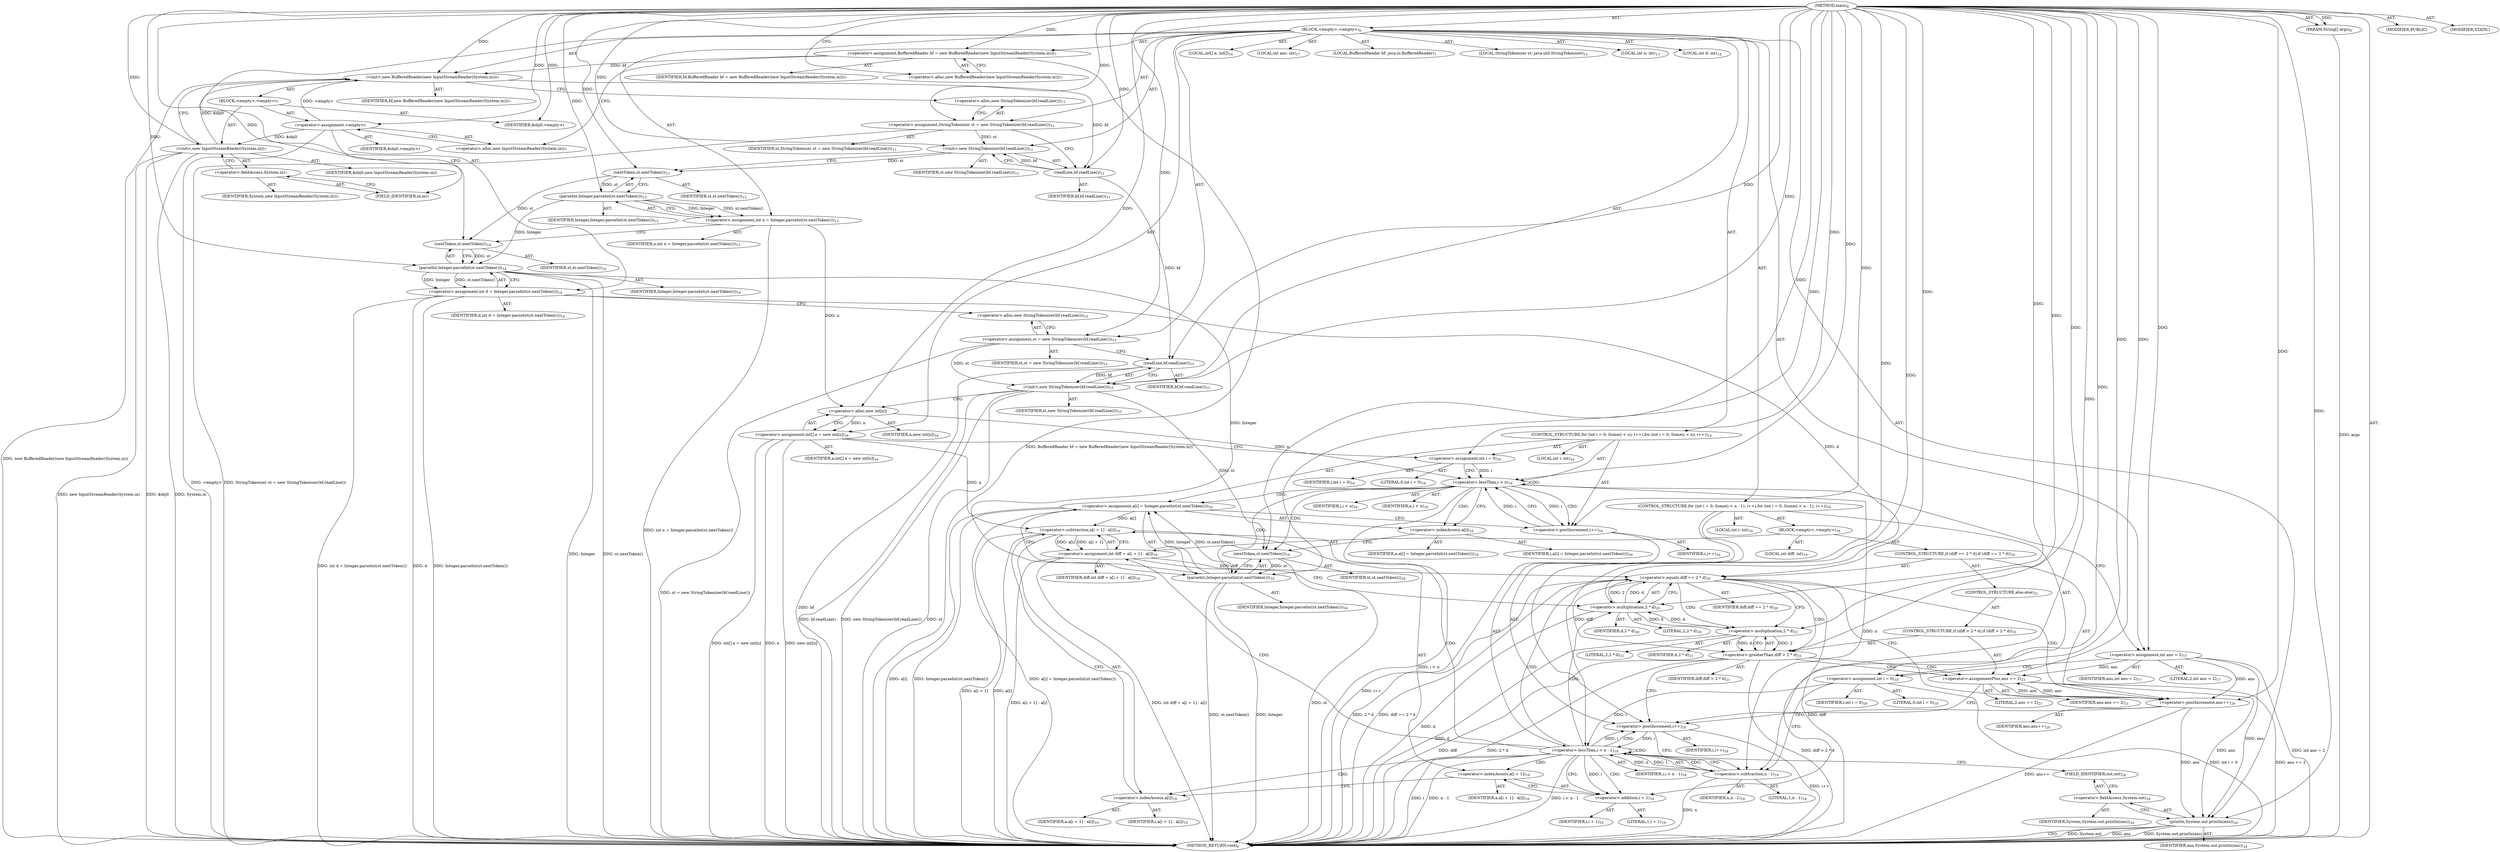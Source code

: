 digraph "main" {  
"22" [label = <(METHOD,main)<SUB>6</SUB>> ]
"23" [label = <(PARAM,String[] args)<SUB>6</SUB>> ]
"24" [label = <(BLOCK,&lt;empty&gt;,&lt;empty&gt;)<SUB>6</SUB>> ]
"4" [label = <(LOCAL,BufferedReader bf: java.io.BufferedReader)<SUB>7</SUB>> ]
"25" [label = <(&lt;operator&gt;.assignment,BufferedReader bf = new BufferedReader(new InputStreamReader(System.in)))<SUB>7</SUB>> ]
"26" [label = <(IDENTIFIER,bf,BufferedReader bf = new BufferedReader(new InputStreamReader(System.in)))<SUB>7</SUB>> ]
"27" [label = <(&lt;operator&gt;.alloc,new BufferedReader(new InputStreamReader(System.in)))<SUB>7</SUB>> ]
"28" [label = <(&lt;init&gt;,new BufferedReader(new InputStreamReader(System.in)))<SUB>7</SUB>> ]
"3" [label = <(IDENTIFIER,bf,new BufferedReader(new InputStreamReader(System.in)))<SUB>7</SUB>> ]
"29" [label = <(BLOCK,&lt;empty&gt;,&lt;empty&gt;)<SUB>7</SUB>> ]
"30" [label = <(&lt;operator&gt;.assignment,&lt;empty&gt;)> ]
"31" [label = <(IDENTIFIER,$obj0,&lt;empty&gt;)> ]
"32" [label = <(&lt;operator&gt;.alloc,new InputStreamReader(System.in))<SUB>7</SUB>> ]
"33" [label = <(&lt;init&gt;,new InputStreamReader(System.in))<SUB>7</SUB>> ]
"34" [label = <(IDENTIFIER,$obj0,new InputStreamReader(System.in))> ]
"35" [label = <(&lt;operator&gt;.fieldAccess,System.in)<SUB>7</SUB>> ]
"36" [label = <(IDENTIFIER,System,new InputStreamReader(System.in))<SUB>7</SUB>> ]
"37" [label = <(FIELD_IDENTIFIER,in,in)<SUB>7</SUB>> ]
"38" [label = <(IDENTIFIER,$obj0,&lt;empty&gt;)> ]
"6" [label = <(LOCAL,StringTokenizer st: java.util.StringTokenizer)<SUB>11</SUB>> ]
"39" [label = <(&lt;operator&gt;.assignment,StringTokenizer st = new StringTokenizer(bf.readLine()))<SUB>11</SUB>> ]
"40" [label = <(IDENTIFIER,st,StringTokenizer st = new StringTokenizer(bf.readLine()))<SUB>11</SUB>> ]
"41" [label = <(&lt;operator&gt;.alloc,new StringTokenizer(bf.readLine()))<SUB>11</SUB>> ]
"42" [label = <(&lt;init&gt;,new StringTokenizer(bf.readLine()))<SUB>11</SUB>> ]
"5" [label = <(IDENTIFIER,st,new StringTokenizer(bf.readLine()))<SUB>11</SUB>> ]
"43" [label = <(readLine,bf.readLine())<SUB>11</SUB>> ]
"44" [label = <(IDENTIFIER,bf,bf.readLine())<SUB>11</SUB>> ]
"45" [label = <(LOCAL,int n: int)<SUB>13</SUB>> ]
"46" [label = <(&lt;operator&gt;.assignment,int n = Integer.parseInt(st.nextToken()))<SUB>13</SUB>> ]
"47" [label = <(IDENTIFIER,n,int n = Integer.parseInt(st.nextToken()))<SUB>13</SUB>> ]
"48" [label = <(parseInt,Integer.parseInt(st.nextToken()))<SUB>13</SUB>> ]
"49" [label = <(IDENTIFIER,Integer,Integer.parseInt(st.nextToken()))<SUB>13</SUB>> ]
"50" [label = <(nextToken,st.nextToken())<SUB>13</SUB>> ]
"51" [label = <(IDENTIFIER,st,st.nextToken())<SUB>13</SUB>> ]
"52" [label = <(LOCAL,int d: int)<SUB>14</SUB>> ]
"53" [label = <(&lt;operator&gt;.assignment,int d = Integer.parseInt(st.nextToken()))<SUB>14</SUB>> ]
"54" [label = <(IDENTIFIER,d,int d = Integer.parseInt(st.nextToken()))<SUB>14</SUB>> ]
"55" [label = <(parseInt,Integer.parseInt(st.nextToken()))<SUB>14</SUB>> ]
"56" [label = <(IDENTIFIER,Integer,Integer.parseInt(st.nextToken()))<SUB>14</SUB>> ]
"57" [label = <(nextToken,st.nextToken())<SUB>14</SUB>> ]
"58" [label = <(IDENTIFIER,st,st.nextToken())<SUB>14</SUB>> ]
"59" [label = <(&lt;operator&gt;.assignment,st = new StringTokenizer(bf.readLine()))<SUB>15</SUB>> ]
"60" [label = <(IDENTIFIER,st,st = new StringTokenizer(bf.readLine()))<SUB>15</SUB>> ]
"61" [label = <(&lt;operator&gt;.alloc,new StringTokenizer(bf.readLine()))<SUB>15</SUB>> ]
"62" [label = <(&lt;init&gt;,new StringTokenizer(bf.readLine()))<SUB>15</SUB>> ]
"7" [label = <(IDENTIFIER,st,new StringTokenizer(bf.readLine()))<SUB>15</SUB>> ]
"63" [label = <(readLine,bf.readLine())<SUB>15</SUB>> ]
"64" [label = <(IDENTIFIER,bf,bf.readLine())<SUB>15</SUB>> ]
"65" [label = <(LOCAL,int[] a: int[])<SUB>16</SUB>> ]
"66" [label = <(&lt;operator&gt;.assignment,int[] a = new int[n])<SUB>16</SUB>> ]
"67" [label = <(IDENTIFIER,a,int[] a = new int[n])<SUB>16</SUB>> ]
"68" [label = <(&lt;operator&gt;.alloc,new int[n])> ]
"69" [label = <(IDENTIFIER,n,new int[n])<SUB>16</SUB>> ]
"70" [label = <(CONTROL_STRUCTURE,for (int i = 0; Some(i &lt; n); i++),for (int i = 0; Some(i &lt; n); i++))<SUB>16</SUB>> ]
"71" [label = <(LOCAL,int i: int)<SUB>16</SUB>> ]
"72" [label = <(&lt;operator&gt;.assignment,int i = 0)<SUB>16</SUB>> ]
"73" [label = <(IDENTIFIER,i,int i = 0)<SUB>16</SUB>> ]
"74" [label = <(LITERAL,0,int i = 0)<SUB>16</SUB>> ]
"75" [label = <(&lt;operator&gt;.lessThan,i &lt; n)<SUB>16</SUB>> ]
"76" [label = <(IDENTIFIER,i,i &lt; n)<SUB>16</SUB>> ]
"77" [label = <(IDENTIFIER,n,i &lt; n)<SUB>16</SUB>> ]
"78" [label = <(&lt;operator&gt;.postIncrement,i++)<SUB>16</SUB>> ]
"79" [label = <(IDENTIFIER,i,i++)<SUB>16</SUB>> ]
"80" [label = <(&lt;operator&gt;.assignment,a[i] = Integer.parseInt(st.nextToken()))<SUB>16</SUB>> ]
"81" [label = <(&lt;operator&gt;.indexAccess,a[i])<SUB>16</SUB>> ]
"82" [label = <(IDENTIFIER,a,a[i] = Integer.parseInt(st.nextToken()))<SUB>16</SUB>> ]
"83" [label = <(IDENTIFIER,i,a[i] = Integer.parseInt(st.nextToken()))<SUB>16</SUB>> ]
"84" [label = <(parseInt,Integer.parseInt(st.nextToken()))<SUB>16</SUB>> ]
"85" [label = <(IDENTIFIER,Integer,Integer.parseInt(st.nextToken()))<SUB>16</SUB>> ]
"86" [label = <(nextToken,st.nextToken())<SUB>16</SUB>> ]
"87" [label = <(IDENTIFIER,st,st.nextToken())<SUB>16</SUB>> ]
"88" [label = <(LOCAL,int ans: int)<SUB>17</SUB>> ]
"89" [label = <(&lt;operator&gt;.assignment,int ans = 2)<SUB>17</SUB>> ]
"90" [label = <(IDENTIFIER,ans,int ans = 2)<SUB>17</SUB>> ]
"91" [label = <(LITERAL,2,int ans = 2)<SUB>17</SUB>> ]
"92" [label = <(CONTROL_STRUCTURE,for (int i = 0; Some(i &lt; n - 1); i++),for (int i = 0; Some(i &lt; n - 1); i++))<SUB>18</SUB>> ]
"93" [label = <(LOCAL,int i: int)<SUB>18</SUB>> ]
"94" [label = <(&lt;operator&gt;.assignment,int i = 0)<SUB>18</SUB>> ]
"95" [label = <(IDENTIFIER,i,int i = 0)<SUB>18</SUB>> ]
"96" [label = <(LITERAL,0,int i = 0)<SUB>18</SUB>> ]
"97" [label = <(&lt;operator&gt;.lessThan,i &lt; n - 1)<SUB>18</SUB>> ]
"98" [label = <(IDENTIFIER,i,i &lt; n - 1)<SUB>18</SUB>> ]
"99" [label = <(&lt;operator&gt;.subtraction,n - 1)<SUB>18</SUB>> ]
"100" [label = <(IDENTIFIER,n,n - 1)<SUB>18</SUB>> ]
"101" [label = <(LITERAL,1,n - 1)<SUB>18</SUB>> ]
"102" [label = <(&lt;operator&gt;.postIncrement,i++)<SUB>18</SUB>> ]
"103" [label = <(IDENTIFIER,i,i++)<SUB>18</SUB>> ]
"104" [label = <(BLOCK,&lt;empty&gt;,&lt;empty&gt;)<SUB>18</SUB>> ]
"105" [label = <(LOCAL,int diff: int)<SUB>19</SUB>> ]
"106" [label = <(&lt;operator&gt;.assignment,int diff = a[i + 1] - a[i])<SUB>19</SUB>> ]
"107" [label = <(IDENTIFIER,diff,int diff = a[i + 1] - a[i])<SUB>19</SUB>> ]
"108" [label = <(&lt;operator&gt;.subtraction,a[i + 1] - a[i])<SUB>19</SUB>> ]
"109" [label = <(&lt;operator&gt;.indexAccess,a[i + 1])<SUB>19</SUB>> ]
"110" [label = <(IDENTIFIER,a,a[i + 1] - a[i])<SUB>19</SUB>> ]
"111" [label = <(&lt;operator&gt;.addition,i + 1)<SUB>19</SUB>> ]
"112" [label = <(IDENTIFIER,i,i + 1)<SUB>19</SUB>> ]
"113" [label = <(LITERAL,1,i + 1)<SUB>19</SUB>> ]
"114" [label = <(&lt;operator&gt;.indexAccess,a[i])<SUB>19</SUB>> ]
"115" [label = <(IDENTIFIER,a,a[i + 1] - a[i])<SUB>19</SUB>> ]
"116" [label = <(IDENTIFIER,i,a[i + 1] - a[i])<SUB>19</SUB>> ]
"117" [label = <(CONTROL_STRUCTURE,if (diff == 2 * d),if (diff == 2 * d))<SUB>20</SUB>> ]
"118" [label = <(&lt;operator&gt;.equals,diff == 2 * d)<SUB>20</SUB>> ]
"119" [label = <(IDENTIFIER,diff,diff == 2 * d)<SUB>20</SUB>> ]
"120" [label = <(&lt;operator&gt;.multiplication,2 * d)<SUB>20</SUB>> ]
"121" [label = <(LITERAL,2,2 * d)<SUB>20</SUB>> ]
"122" [label = <(IDENTIFIER,d,2 * d)<SUB>20</SUB>> ]
"123" [label = <(&lt;operator&gt;.postIncrement,ans++)<SUB>20</SUB>> ]
"124" [label = <(IDENTIFIER,ans,ans++)<SUB>20</SUB>> ]
"125" [label = <(CONTROL_STRUCTURE,else,else)<SUB>21</SUB>> ]
"126" [label = <(CONTROL_STRUCTURE,if (diff &gt; 2 * d),if (diff &gt; 2 * d))<SUB>21</SUB>> ]
"127" [label = <(&lt;operator&gt;.greaterThan,diff &gt; 2 * d)<SUB>21</SUB>> ]
"128" [label = <(IDENTIFIER,diff,diff &gt; 2 * d)<SUB>21</SUB>> ]
"129" [label = <(&lt;operator&gt;.multiplication,2 * d)<SUB>21</SUB>> ]
"130" [label = <(LITERAL,2,2 * d)<SUB>21</SUB>> ]
"131" [label = <(IDENTIFIER,d,2 * d)<SUB>21</SUB>> ]
"132" [label = <(&lt;operator&gt;.assignmentPlus,ans += 2)<SUB>21</SUB>> ]
"133" [label = <(IDENTIFIER,ans,ans += 2)<SUB>21</SUB>> ]
"134" [label = <(LITERAL,2,ans += 2)<SUB>21</SUB>> ]
"135" [label = <(println,System.out.println(ans))<SUB>24</SUB>> ]
"136" [label = <(&lt;operator&gt;.fieldAccess,System.out)<SUB>24</SUB>> ]
"137" [label = <(IDENTIFIER,System,System.out.println(ans))<SUB>24</SUB>> ]
"138" [label = <(FIELD_IDENTIFIER,out,out)<SUB>24</SUB>> ]
"139" [label = <(IDENTIFIER,ans,System.out.println(ans))<SUB>24</SUB>> ]
"140" [label = <(MODIFIER,PUBLIC)> ]
"141" [label = <(MODIFIER,STATIC)> ]
"142" [label = <(METHOD_RETURN,void)<SUB>6</SUB>> ]
  "22" -> "23"  [ label = "AST: "] 
  "22" -> "24"  [ label = "AST: "] 
  "22" -> "140"  [ label = "AST: "] 
  "22" -> "141"  [ label = "AST: "] 
  "22" -> "142"  [ label = "AST: "] 
  "24" -> "4"  [ label = "AST: "] 
  "24" -> "25"  [ label = "AST: "] 
  "24" -> "28"  [ label = "AST: "] 
  "24" -> "6"  [ label = "AST: "] 
  "24" -> "39"  [ label = "AST: "] 
  "24" -> "42"  [ label = "AST: "] 
  "24" -> "45"  [ label = "AST: "] 
  "24" -> "46"  [ label = "AST: "] 
  "24" -> "52"  [ label = "AST: "] 
  "24" -> "53"  [ label = "AST: "] 
  "24" -> "59"  [ label = "AST: "] 
  "24" -> "62"  [ label = "AST: "] 
  "24" -> "65"  [ label = "AST: "] 
  "24" -> "66"  [ label = "AST: "] 
  "24" -> "70"  [ label = "AST: "] 
  "24" -> "88"  [ label = "AST: "] 
  "24" -> "89"  [ label = "AST: "] 
  "24" -> "92"  [ label = "AST: "] 
  "24" -> "135"  [ label = "AST: "] 
  "25" -> "26"  [ label = "AST: "] 
  "25" -> "27"  [ label = "AST: "] 
  "28" -> "3"  [ label = "AST: "] 
  "28" -> "29"  [ label = "AST: "] 
  "29" -> "30"  [ label = "AST: "] 
  "29" -> "33"  [ label = "AST: "] 
  "29" -> "38"  [ label = "AST: "] 
  "30" -> "31"  [ label = "AST: "] 
  "30" -> "32"  [ label = "AST: "] 
  "33" -> "34"  [ label = "AST: "] 
  "33" -> "35"  [ label = "AST: "] 
  "35" -> "36"  [ label = "AST: "] 
  "35" -> "37"  [ label = "AST: "] 
  "39" -> "40"  [ label = "AST: "] 
  "39" -> "41"  [ label = "AST: "] 
  "42" -> "5"  [ label = "AST: "] 
  "42" -> "43"  [ label = "AST: "] 
  "43" -> "44"  [ label = "AST: "] 
  "46" -> "47"  [ label = "AST: "] 
  "46" -> "48"  [ label = "AST: "] 
  "48" -> "49"  [ label = "AST: "] 
  "48" -> "50"  [ label = "AST: "] 
  "50" -> "51"  [ label = "AST: "] 
  "53" -> "54"  [ label = "AST: "] 
  "53" -> "55"  [ label = "AST: "] 
  "55" -> "56"  [ label = "AST: "] 
  "55" -> "57"  [ label = "AST: "] 
  "57" -> "58"  [ label = "AST: "] 
  "59" -> "60"  [ label = "AST: "] 
  "59" -> "61"  [ label = "AST: "] 
  "62" -> "7"  [ label = "AST: "] 
  "62" -> "63"  [ label = "AST: "] 
  "63" -> "64"  [ label = "AST: "] 
  "66" -> "67"  [ label = "AST: "] 
  "66" -> "68"  [ label = "AST: "] 
  "68" -> "69"  [ label = "AST: "] 
  "70" -> "71"  [ label = "AST: "] 
  "70" -> "72"  [ label = "AST: "] 
  "70" -> "75"  [ label = "AST: "] 
  "70" -> "78"  [ label = "AST: "] 
  "70" -> "80"  [ label = "AST: "] 
  "72" -> "73"  [ label = "AST: "] 
  "72" -> "74"  [ label = "AST: "] 
  "75" -> "76"  [ label = "AST: "] 
  "75" -> "77"  [ label = "AST: "] 
  "78" -> "79"  [ label = "AST: "] 
  "80" -> "81"  [ label = "AST: "] 
  "80" -> "84"  [ label = "AST: "] 
  "81" -> "82"  [ label = "AST: "] 
  "81" -> "83"  [ label = "AST: "] 
  "84" -> "85"  [ label = "AST: "] 
  "84" -> "86"  [ label = "AST: "] 
  "86" -> "87"  [ label = "AST: "] 
  "89" -> "90"  [ label = "AST: "] 
  "89" -> "91"  [ label = "AST: "] 
  "92" -> "93"  [ label = "AST: "] 
  "92" -> "94"  [ label = "AST: "] 
  "92" -> "97"  [ label = "AST: "] 
  "92" -> "102"  [ label = "AST: "] 
  "92" -> "104"  [ label = "AST: "] 
  "94" -> "95"  [ label = "AST: "] 
  "94" -> "96"  [ label = "AST: "] 
  "97" -> "98"  [ label = "AST: "] 
  "97" -> "99"  [ label = "AST: "] 
  "99" -> "100"  [ label = "AST: "] 
  "99" -> "101"  [ label = "AST: "] 
  "102" -> "103"  [ label = "AST: "] 
  "104" -> "105"  [ label = "AST: "] 
  "104" -> "106"  [ label = "AST: "] 
  "104" -> "117"  [ label = "AST: "] 
  "106" -> "107"  [ label = "AST: "] 
  "106" -> "108"  [ label = "AST: "] 
  "108" -> "109"  [ label = "AST: "] 
  "108" -> "114"  [ label = "AST: "] 
  "109" -> "110"  [ label = "AST: "] 
  "109" -> "111"  [ label = "AST: "] 
  "111" -> "112"  [ label = "AST: "] 
  "111" -> "113"  [ label = "AST: "] 
  "114" -> "115"  [ label = "AST: "] 
  "114" -> "116"  [ label = "AST: "] 
  "117" -> "118"  [ label = "AST: "] 
  "117" -> "123"  [ label = "AST: "] 
  "117" -> "125"  [ label = "AST: "] 
  "118" -> "119"  [ label = "AST: "] 
  "118" -> "120"  [ label = "AST: "] 
  "120" -> "121"  [ label = "AST: "] 
  "120" -> "122"  [ label = "AST: "] 
  "123" -> "124"  [ label = "AST: "] 
  "125" -> "126"  [ label = "AST: "] 
  "126" -> "127"  [ label = "AST: "] 
  "126" -> "132"  [ label = "AST: "] 
  "127" -> "128"  [ label = "AST: "] 
  "127" -> "129"  [ label = "AST: "] 
  "129" -> "130"  [ label = "AST: "] 
  "129" -> "131"  [ label = "AST: "] 
  "132" -> "133"  [ label = "AST: "] 
  "132" -> "134"  [ label = "AST: "] 
  "135" -> "136"  [ label = "AST: "] 
  "135" -> "139"  [ label = "AST: "] 
  "136" -> "137"  [ label = "AST: "] 
  "136" -> "138"  [ label = "AST: "] 
  "25" -> "32"  [ label = "CFG: "] 
  "28" -> "41"  [ label = "CFG: "] 
  "39" -> "43"  [ label = "CFG: "] 
  "42" -> "50"  [ label = "CFG: "] 
  "46" -> "57"  [ label = "CFG: "] 
  "53" -> "61"  [ label = "CFG: "] 
  "59" -> "63"  [ label = "CFG: "] 
  "62" -> "68"  [ label = "CFG: "] 
  "66" -> "72"  [ label = "CFG: "] 
  "89" -> "94"  [ label = "CFG: "] 
  "135" -> "142"  [ label = "CFG: "] 
  "27" -> "25"  [ label = "CFG: "] 
  "41" -> "39"  [ label = "CFG: "] 
  "43" -> "42"  [ label = "CFG: "] 
  "48" -> "46"  [ label = "CFG: "] 
  "55" -> "53"  [ label = "CFG: "] 
  "61" -> "59"  [ label = "CFG: "] 
  "63" -> "62"  [ label = "CFG: "] 
  "68" -> "66"  [ label = "CFG: "] 
  "72" -> "75"  [ label = "CFG: "] 
  "75" -> "81"  [ label = "CFG: "] 
  "75" -> "89"  [ label = "CFG: "] 
  "78" -> "75"  [ label = "CFG: "] 
  "80" -> "78"  [ label = "CFG: "] 
  "94" -> "99"  [ label = "CFG: "] 
  "97" -> "111"  [ label = "CFG: "] 
  "97" -> "138"  [ label = "CFG: "] 
  "102" -> "99"  [ label = "CFG: "] 
  "136" -> "135"  [ label = "CFG: "] 
  "30" -> "37"  [ label = "CFG: "] 
  "33" -> "28"  [ label = "CFG: "] 
  "50" -> "48"  [ label = "CFG: "] 
  "57" -> "55"  [ label = "CFG: "] 
  "81" -> "86"  [ label = "CFG: "] 
  "84" -> "80"  [ label = "CFG: "] 
  "99" -> "97"  [ label = "CFG: "] 
  "106" -> "120"  [ label = "CFG: "] 
  "138" -> "136"  [ label = "CFG: "] 
  "32" -> "30"  [ label = "CFG: "] 
  "35" -> "33"  [ label = "CFG: "] 
  "86" -> "84"  [ label = "CFG: "] 
  "108" -> "106"  [ label = "CFG: "] 
  "118" -> "123"  [ label = "CFG: "] 
  "118" -> "129"  [ label = "CFG: "] 
  "123" -> "102"  [ label = "CFG: "] 
  "37" -> "35"  [ label = "CFG: "] 
  "109" -> "114"  [ label = "CFG: "] 
  "114" -> "108"  [ label = "CFG: "] 
  "120" -> "118"  [ label = "CFG: "] 
  "111" -> "109"  [ label = "CFG: "] 
  "127" -> "132"  [ label = "CFG: "] 
  "127" -> "102"  [ label = "CFG: "] 
  "132" -> "102"  [ label = "CFG: "] 
  "129" -> "127"  [ label = "CFG: "] 
  "22" -> "27"  [ label = "CFG: "] 
  "23" -> "142"  [ label = "DDG: args"] 
  "25" -> "142"  [ label = "DDG: BufferedReader bf = new BufferedReader(new InputStreamReader(System.in))"] 
  "30" -> "142"  [ label = "DDG: &lt;empty&gt;"] 
  "33" -> "142"  [ label = "DDG: $obj0"] 
  "33" -> "142"  [ label = "DDG: System.in"] 
  "33" -> "142"  [ label = "DDG: new InputStreamReader(System.in)"] 
  "28" -> "142"  [ label = "DDG: new BufferedReader(new InputStreamReader(System.in))"] 
  "39" -> "142"  [ label = "DDG: StringTokenizer st = new StringTokenizer(bf.readLine())"] 
  "46" -> "142"  [ label = "DDG: int n = Integer.parseInt(st.nextToken())"] 
  "53" -> "142"  [ label = "DDG: d"] 
  "55" -> "142"  [ label = "DDG: Integer"] 
  "55" -> "142"  [ label = "DDG: st.nextToken()"] 
  "53" -> "142"  [ label = "DDG: Integer.parseInt(st.nextToken())"] 
  "53" -> "142"  [ label = "DDG: int d = Integer.parseInt(st.nextToken())"] 
  "59" -> "142"  [ label = "DDG: st = new StringTokenizer(bf.readLine())"] 
  "62" -> "142"  [ label = "DDG: st"] 
  "63" -> "142"  [ label = "DDG: bf"] 
  "62" -> "142"  [ label = "DDG: bf.readLine()"] 
  "62" -> "142"  [ label = "DDG: new StringTokenizer(bf.readLine())"] 
  "66" -> "142"  [ label = "DDG: a"] 
  "66" -> "142"  [ label = "DDG: new int[n]"] 
  "66" -> "142"  [ label = "DDG: int[] a = new int[n]"] 
  "75" -> "142"  [ label = "DDG: i &lt; n"] 
  "89" -> "142"  [ label = "DDG: int ans = 2"] 
  "94" -> "142"  [ label = "DDG: int i = 0"] 
  "97" -> "142"  [ label = "DDG: i"] 
  "99" -> "142"  [ label = "DDG: n"] 
  "97" -> "142"  [ label = "DDG: n - 1"] 
  "97" -> "142"  [ label = "DDG: i &lt; n - 1"] 
  "135" -> "142"  [ label = "DDG: System.out"] 
  "135" -> "142"  [ label = "DDG: ans"] 
  "135" -> "142"  [ label = "DDG: System.out.println(ans)"] 
  "108" -> "142"  [ label = "DDG: a[i + 1]"] 
  "108" -> "142"  [ label = "DDG: a[i]"] 
  "106" -> "142"  [ label = "DDG: a[i + 1] - a[i]"] 
  "106" -> "142"  [ label = "DDG: int diff = a[i + 1] - a[i]"] 
  "118" -> "142"  [ label = "DDG: diff"] 
  "120" -> "142"  [ label = "DDG: d"] 
  "118" -> "142"  [ label = "DDG: 2 * d"] 
  "118" -> "142"  [ label = "DDG: diff == 2 * d"] 
  "127" -> "142"  [ label = "DDG: diff"] 
  "129" -> "142"  [ label = "DDG: d"] 
  "127" -> "142"  [ label = "DDG: 2 * d"] 
  "127" -> "142"  [ label = "DDG: diff &gt; 2 * d"] 
  "132" -> "142"  [ label = "DDG: ans += 2"] 
  "123" -> "142"  [ label = "DDG: ans++"] 
  "102" -> "142"  [ label = "DDG: i++"] 
  "80" -> "142"  [ label = "DDG: a[i]"] 
  "84" -> "142"  [ label = "DDG: Integer"] 
  "86" -> "142"  [ label = "DDG: st"] 
  "84" -> "142"  [ label = "DDG: st.nextToken()"] 
  "80" -> "142"  [ label = "DDG: Integer.parseInt(st.nextToken())"] 
  "80" -> "142"  [ label = "DDG: a[i] = Integer.parseInt(st.nextToken())"] 
  "78" -> "142"  [ label = "DDG: i++"] 
  "22" -> "23"  [ label = "DDG: "] 
  "22" -> "25"  [ label = "DDG: "] 
  "22" -> "39"  [ label = "DDG: "] 
  "48" -> "46"  [ label = "DDG: Integer"] 
  "48" -> "46"  [ label = "DDG: st.nextToken()"] 
  "55" -> "53"  [ label = "DDG: Integer"] 
  "55" -> "53"  [ label = "DDG: st.nextToken()"] 
  "22" -> "59"  [ label = "DDG: "] 
  "68" -> "66"  [ label = "DDG: n"] 
  "22" -> "89"  [ label = "DDG: "] 
  "25" -> "28"  [ label = "DDG: bf"] 
  "22" -> "28"  [ label = "DDG: "] 
  "30" -> "28"  [ label = "DDG: &lt;empty&gt;"] 
  "33" -> "28"  [ label = "DDG: $obj0"] 
  "39" -> "42"  [ label = "DDG: st"] 
  "22" -> "42"  [ label = "DDG: "] 
  "43" -> "42"  [ label = "DDG: bf"] 
  "59" -> "62"  [ label = "DDG: st"] 
  "22" -> "62"  [ label = "DDG: "] 
  "63" -> "62"  [ label = "DDG: bf"] 
  "22" -> "72"  [ label = "DDG: "] 
  "84" -> "80"  [ label = "DDG: Integer"] 
  "84" -> "80"  [ label = "DDG: st.nextToken()"] 
  "22" -> "94"  [ label = "DDG: "] 
  "89" -> "135"  [ label = "DDG: ans"] 
  "132" -> "135"  [ label = "DDG: ans"] 
  "123" -> "135"  [ label = "DDG: ans"] 
  "22" -> "135"  [ label = "DDG: "] 
  "22" -> "30"  [ label = "DDG: "] 
  "22" -> "38"  [ label = "DDG: "] 
  "28" -> "43"  [ label = "DDG: bf"] 
  "22" -> "43"  [ label = "DDG: "] 
  "22" -> "48"  [ label = "DDG: "] 
  "50" -> "48"  [ label = "DDG: st"] 
  "48" -> "55"  [ label = "DDG: Integer"] 
  "22" -> "55"  [ label = "DDG: "] 
  "57" -> "55"  [ label = "DDG: st"] 
  "43" -> "63"  [ label = "DDG: bf"] 
  "22" -> "63"  [ label = "DDG: "] 
  "46" -> "68"  [ label = "DDG: n"] 
  "22" -> "68"  [ label = "DDG: "] 
  "72" -> "75"  [ label = "DDG: i"] 
  "78" -> "75"  [ label = "DDG: i"] 
  "22" -> "75"  [ label = "DDG: "] 
  "68" -> "75"  [ label = "DDG: n"] 
  "75" -> "78"  [ label = "DDG: i"] 
  "22" -> "78"  [ label = "DDG: "] 
  "94" -> "97"  [ label = "DDG: i"] 
  "102" -> "97"  [ label = "DDG: i"] 
  "22" -> "97"  [ label = "DDG: "] 
  "99" -> "97"  [ label = "DDG: n"] 
  "99" -> "97"  [ label = "DDG: 1"] 
  "22" -> "102"  [ label = "DDG: "] 
  "97" -> "102"  [ label = "DDG: i"] 
  "108" -> "106"  [ label = "DDG: a[i + 1]"] 
  "108" -> "106"  [ label = "DDG: a[i]"] 
  "30" -> "33"  [ label = "DDG: $obj0"] 
  "22" -> "33"  [ label = "DDG: "] 
  "42" -> "50"  [ label = "DDG: st"] 
  "22" -> "50"  [ label = "DDG: "] 
  "50" -> "57"  [ label = "DDG: st"] 
  "22" -> "57"  [ label = "DDG: "] 
  "55" -> "84"  [ label = "DDG: Integer"] 
  "22" -> "84"  [ label = "DDG: "] 
  "86" -> "84"  [ label = "DDG: st"] 
  "75" -> "99"  [ label = "DDG: n"] 
  "22" -> "99"  [ label = "DDG: "] 
  "62" -> "86"  [ label = "DDG: st"] 
  "22" -> "86"  [ label = "DDG: "] 
  "66" -> "108"  [ label = "DDG: a"] 
  "80" -> "108"  [ label = "DDG: a[i]"] 
  "106" -> "118"  [ label = "DDG: diff"] 
  "22" -> "118"  [ label = "DDG: "] 
  "120" -> "118"  [ label = "DDG: 2"] 
  "120" -> "118"  [ label = "DDG: d"] 
  "89" -> "123"  [ label = "DDG: ans"] 
  "132" -> "123"  [ label = "DDG: ans"] 
  "22" -> "123"  [ label = "DDG: "] 
  "22" -> "120"  [ label = "DDG: "] 
  "53" -> "120"  [ label = "DDG: d"] 
  "129" -> "120"  [ label = "DDG: d"] 
  "22" -> "132"  [ label = "DDG: "] 
  "97" -> "111"  [ label = "DDG: i"] 
  "22" -> "111"  [ label = "DDG: "] 
  "118" -> "127"  [ label = "DDG: diff"] 
  "22" -> "127"  [ label = "DDG: "] 
  "129" -> "127"  [ label = "DDG: 2"] 
  "129" -> "127"  [ label = "DDG: d"] 
  "89" -> "132"  [ label = "DDG: ans"] 
  "123" -> "132"  [ label = "DDG: ans"] 
  "22" -> "129"  [ label = "DDG: "] 
  "120" -> "129"  [ label = "DDG: d"] 
  "75" -> "80"  [ label = "CDG: "] 
  "75" -> "75"  [ label = "CDG: "] 
  "75" -> "81"  [ label = "CDG: "] 
  "75" -> "84"  [ label = "CDG: "] 
  "75" -> "78"  [ label = "CDG: "] 
  "75" -> "86"  [ label = "CDG: "] 
  "97" -> "120"  [ label = "CDG: "] 
  "97" -> "99"  [ label = "CDG: "] 
  "97" -> "118"  [ label = "CDG: "] 
  "97" -> "102"  [ label = "CDG: "] 
  "97" -> "114"  [ label = "CDG: "] 
  "97" -> "106"  [ label = "CDG: "] 
  "97" -> "97"  [ label = "CDG: "] 
  "97" -> "108"  [ label = "CDG: "] 
  "97" -> "111"  [ label = "CDG: "] 
  "97" -> "109"  [ label = "CDG: "] 
  "118" -> "123"  [ label = "CDG: "] 
  "118" -> "127"  [ label = "CDG: "] 
  "118" -> "129"  [ label = "CDG: "] 
  "127" -> "132"  [ label = "CDG: "] 
}
